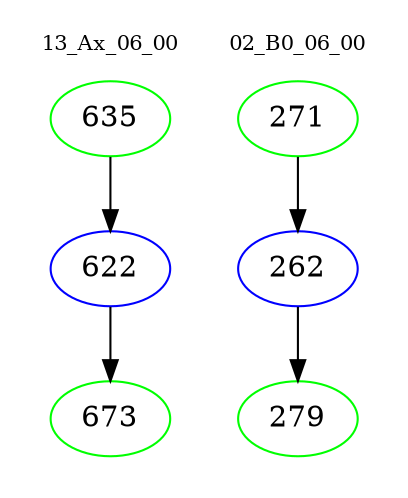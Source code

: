 digraph{
subgraph cluster_0 {
color = white
label = "13_Ax_06_00";
fontsize=10;
T0_635 [label="635", color="green"]
T0_635 -> T0_622 [color="black"]
T0_622 [label="622", color="blue"]
T0_622 -> T0_673 [color="black"]
T0_673 [label="673", color="green"]
}
subgraph cluster_1 {
color = white
label = "02_B0_06_00";
fontsize=10;
T1_271 [label="271", color="green"]
T1_271 -> T1_262 [color="black"]
T1_262 [label="262", color="blue"]
T1_262 -> T1_279 [color="black"]
T1_279 [label="279", color="green"]
}
}

